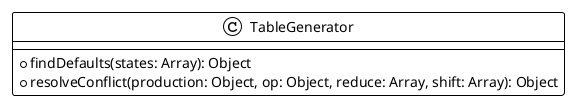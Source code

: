 @startuml conflict_resolver

!theme plain

class TableGenerator {
    +findDefaults(states: Array): Object
    +resolveConflict(production: Object, op: Object, reduce: Array, shift: Array): Object
}


@enduml
